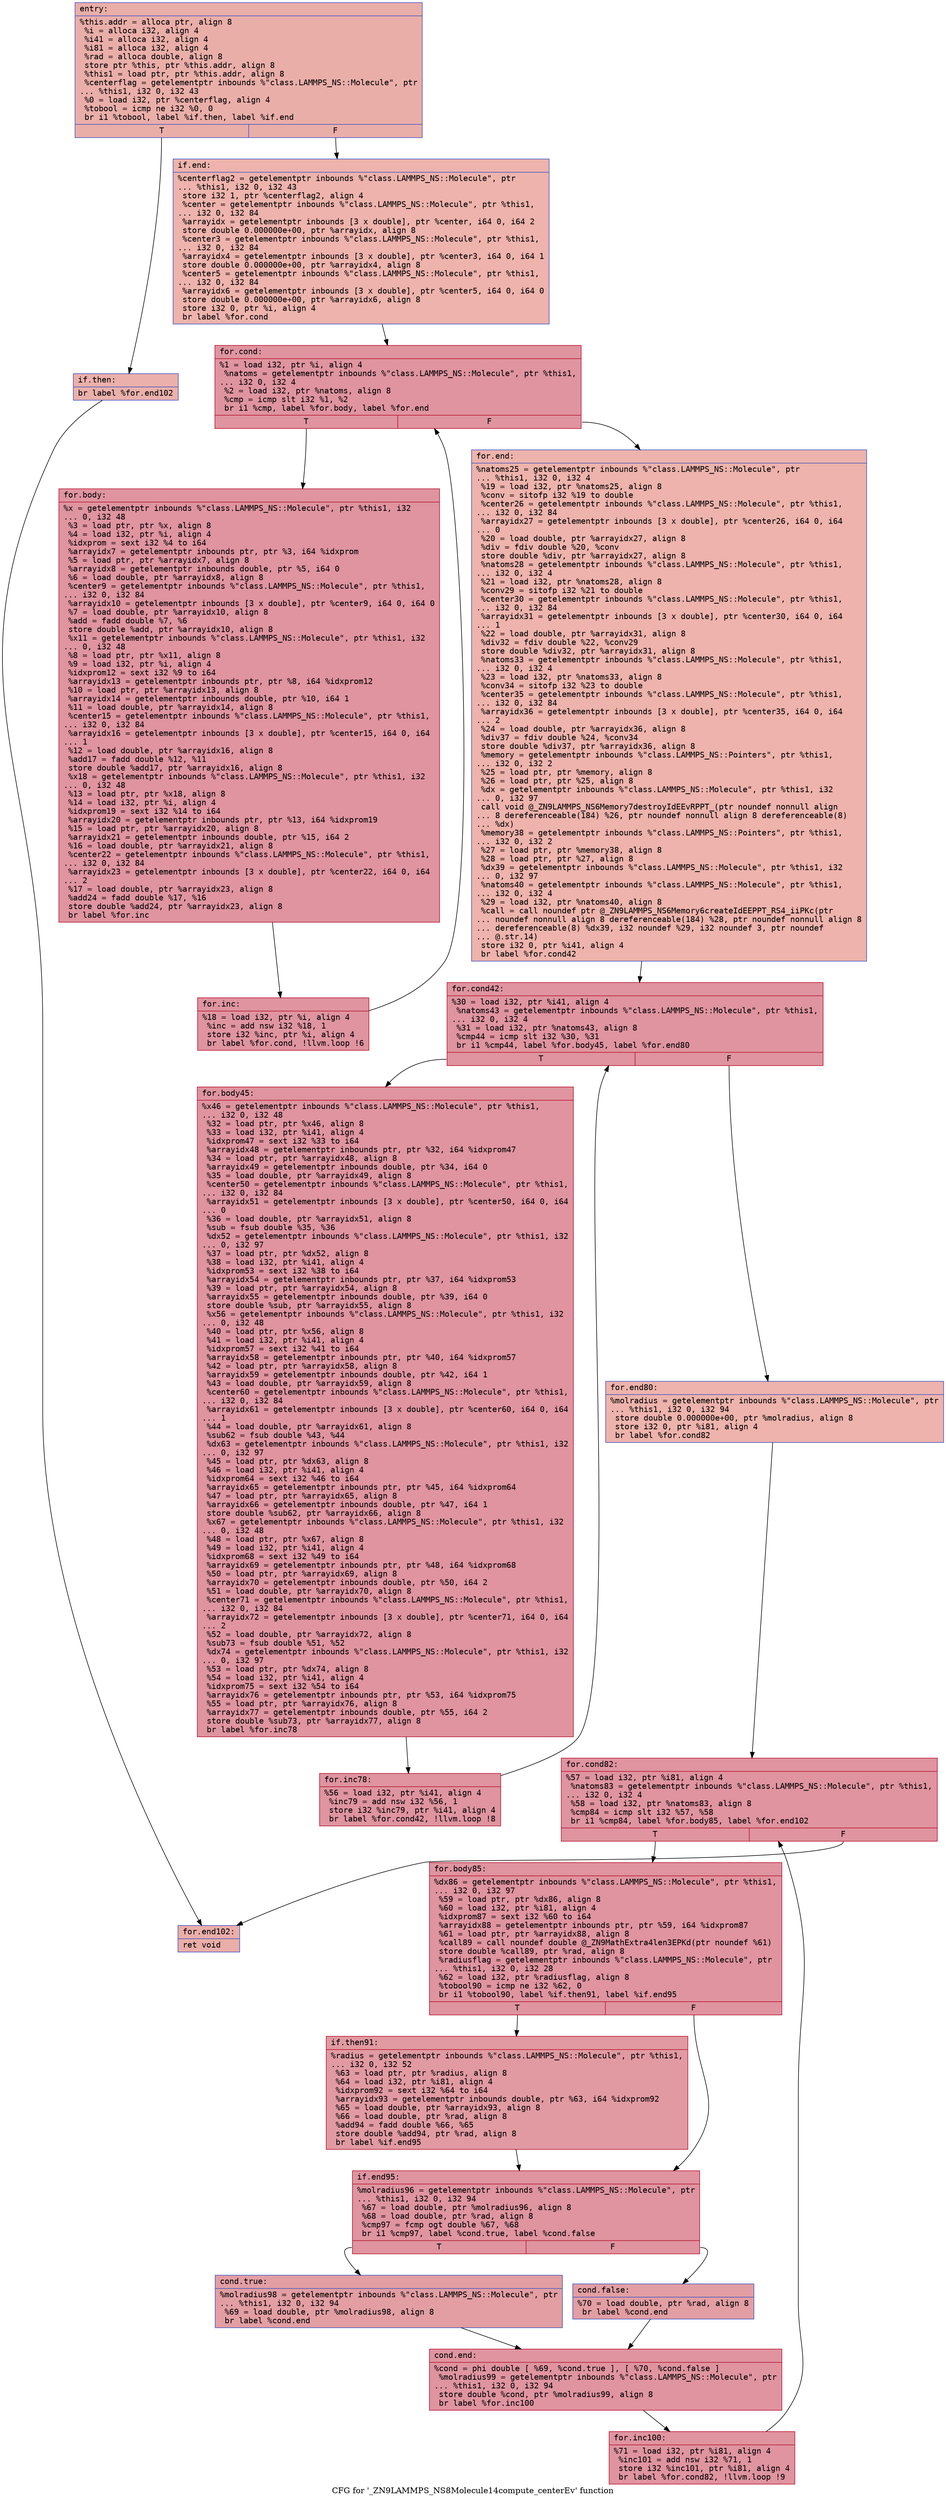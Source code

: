digraph "CFG for '_ZN9LAMMPS_NS8Molecule14compute_centerEv' function" {
	label="CFG for '_ZN9LAMMPS_NS8Molecule14compute_centerEv' function";

	Node0x558e608793a0 [shape=record,color="#3d50c3ff", style=filled, fillcolor="#d0473d70" fontname="Courier",label="{entry:\l|  %this.addr = alloca ptr, align 8\l  %i = alloca i32, align 4\l  %i41 = alloca i32, align 4\l  %i81 = alloca i32, align 4\l  %rad = alloca double, align 8\l  store ptr %this, ptr %this.addr, align 8\l  %this1 = load ptr, ptr %this.addr, align 8\l  %centerflag = getelementptr inbounds %\"class.LAMMPS_NS::Molecule\", ptr\l... %this1, i32 0, i32 43\l  %0 = load i32, ptr %centerflag, align 4\l  %tobool = icmp ne i32 %0, 0\l  br i1 %tobool, label %if.then, label %if.end\l|{<s0>T|<s1>F}}"];
	Node0x558e608793a0:s0 -> Node0x558e608799e0[tooltip="entry -> if.then\nProbability 62.50%" ];
	Node0x558e608793a0:s1 -> Node0x558e60879a50[tooltip="entry -> if.end\nProbability 37.50%" ];
	Node0x558e608799e0 [shape=record,color="#3d50c3ff", style=filled, fillcolor="#d24b4070" fontname="Courier",label="{if.then:\l|  br label %for.end102\l}"];
	Node0x558e608799e0 -> Node0x558e60879b70[tooltip="if.then -> for.end102\nProbability 100.00%" ];
	Node0x558e60879a50 [shape=record,color="#3d50c3ff", style=filled, fillcolor="#d6524470" fontname="Courier",label="{if.end:\l|  %centerflag2 = getelementptr inbounds %\"class.LAMMPS_NS::Molecule\", ptr\l... %this1, i32 0, i32 43\l  store i32 1, ptr %centerflag2, align 4\l  %center = getelementptr inbounds %\"class.LAMMPS_NS::Molecule\", ptr %this1,\l... i32 0, i32 84\l  %arrayidx = getelementptr inbounds [3 x double], ptr %center, i64 0, i64 2\l  store double 0.000000e+00, ptr %arrayidx, align 8\l  %center3 = getelementptr inbounds %\"class.LAMMPS_NS::Molecule\", ptr %this1,\l... i32 0, i32 84\l  %arrayidx4 = getelementptr inbounds [3 x double], ptr %center3, i64 0, i64 1\l  store double 0.000000e+00, ptr %arrayidx4, align 8\l  %center5 = getelementptr inbounds %\"class.LAMMPS_NS::Molecule\", ptr %this1,\l... i32 0, i32 84\l  %arrayidx6 = getelementptr inbounds [3 x double], ptr %center5, i64 0, i64 0\l  store double 0.000000e+00, ptr %arrayidx6, align 8\l  store i32 0, ptr %i, align 4\l  br label %for.cond\l}"];
	Node0x558e60879a50 -> Node0x558e6087a780[tooltip="if.end -> for.cond\nProbability 100.00%" ];
	Node0x558e6087a780 [shape=record,color="#b70d28ff", style=filled, fillcolor="#b70d2870" fontname="Courier",label="{for.cond:\l|  %1 = load i32, ptr %i, align 4\l  %natoms = getelementptr inbounds %\"class.LAMMPS_NS::Molecule\", ptr %this1,\l... i32 0, i32 4\l  %2 = load i32, ptr %natoms, align 8\l  %cmp = icmp slt i32 %1, %2\l  br i1 %cmp, label %for.body, label %for.end\l|{<s0>T|<s1>F}}"];
	Node0x558e6087a780:s0 -> Node0x558e6087ab00[tooltip="for.cond -> for.body\nProbability 96.88%" ];
	Node0x558e6087a780:s1 -> Node0x558e6087ab80[tooltip="for.cond -> for.end\nProbability 3.12%" ];
	Node0x558e6087ab00 [shape=record,color="#b70d28ff", style=filled, fillcolor="#b70d2870" fontname="Courier",label="{for.body:\l|  %x = getelementptr inbounds %\"class.LAMMPS_NS::Molecule\", ptr %this1, i32\l... 0, i32 48\l  %3 = load ptr, ptr %x, align 8\l  %4 = load i32, ptr %i, align 4\l  %idxprom = sext i32 %4 to i64\l  %arrayidx7 = getelementptr inbounds ptr, ptr %3, i64 %idxprom\l  %5 = load ptr, ptr %arrayidx7, align 8\l  %arrayidx8 = getelementptr inbounds double, ptr %5, i64 0\l  %6 = load double, ptr %arrayidx8, align 8\l  %center9 = getelementptr inbounds %\"class.LAMMPS_NS::Molecule\", ptr %this1,\l... i32 0, i32 84\l  %arrayidx10 = getelementptr inbounds [3 x double], ptr %center9, i64 0, i64 0\l  %7 = load double, ptr %arrayidx10, align 8\l  %add = fadd double %7, %6\l  store double %add, ptr %arrayidx10, align 8\l  %x11 = getelementptr inbounds %\"class.LAMMPS_NS::Molecule\", ptr %this1, i32\l... 0, i32 48\l  %8 = load ptr, ptr %x11, align 8\l  %9 = load i32, ptr %i, align 4\l  %idxprom12 = sext i32 %9 to i64\l  %arrayidx13 = getelementptr inbounds ptr, ptr %8, i64 %idxprom12\l  %10 = load ptr, ptr %arrayidx13, align 8\l  %arrayidx14 = getelementptr inbounds double, ptr %10, i64 1\l  %11 = load double, ptr %arrayidx14, align 8\l  %center15 = getelementptr inbounds %\"class.LAMMPS_NS::Molecule\", ptr %this1,\l... i32 0, i32 84\l  %arrayidx16 = getelementptr inbounds [3 x double], ptr %center15, i64 0, i64\l... 1\l  %12 = load double, ptr %arrayidx16, align 8\l  %add17 = fadd double %12, %11\l  store double %add17, ptr %arrayidx16, align 8\l  %x18 = getelementptr inbounds %\"class.LAMMPS_NS::Molecule\", ptr %this1, i32\l... 0, i32 48\l  %13 = load ptr, ptr %x18, align 8\l  %14 = load i32, ptr %i, align 4\l  %idxprom19 = sext i32 %14 to i64\l  %arrayidx20 = getelementptr inbounds ptr, ptr %13, i64 %idxprom19\l  %15 = load ptr, ptr %arrayidx20, align 8\l  %arrayidx21 = getelementptr inbounds double, ptr %15, i64 2\l  %16 = load double, ptr %arrayidx21, align 8\l  %center22 = getelementptr inbounds %\"class.LAMMPS_NS::Molecule\", ptr %this1,\l... i32 0, i32 84\l  %arrayidx23 = getelementptr inbounds [3 x double], ptr %center22, i64 0, i64\l... 2\l  %17 = load double, ptr %arrayidx23, align 8\l  %add24 = fadd double %17, %16\l  store double %add24, ptr %arrayidx23, align 8\l  br label %for.inc\l}"];
	Node0x558e6087ab00 -> Node0x558e6087c880[tooltip="for.body -> for.inc\nProbability 100.00%" ];
	Node0x558e6087c880 [shape=record,color="#b70d28ff", style=filled, fillcolor="#b70d2870" fontname="Courier",label="{for.inc:\l|  %18 = load i32, ptr %i, align 4\l  %inc = add nsw i32 %18, 1\l  store i32 %inc, ptr %i, align 4\l  br label %for.cond, !llvm.loop !6\l}"];
	Node0x558e6087c880 -> Node0x558e6087a780[tooltip="for.inc -> for.cond\nProbability 100.00%" ];
	Node0x558e6087ab80 [shape=record,color="#3d50c3ff", style=filled, fillcolor="#d6524470" fontname="Courier",label="{for.end:\l|  %natoms25 = getelementptr inbounds %\"class.LAMMPS_NS::Molecule\", ptr\l... %this1, i32 0, i32 4\l  %19 = load i32, ptr %natoms25, align 8\l  %conv = sitofp i32 %19 to double\l  %center26 = getelementptr inbounds %\"class.LAMMPS_NS::Molecule\", ptr %this1,\l... i32 0, i32 84\l  %arrayidx27 = getelementptr inbounds [3 x double], ptr %center26, i64 0, i64\l... 0\l  %20 = load double, ptr %arrayidx27, align 8\l  %div = fdiv double %20, %conv\l  store double %div, ptr %arrayidx27, align 8\l  %natoms28 = getelementptr inbounds %\"class.LAMMPS_NS::Molecule\", ptr %this1,\l... i32 0, i32 4\l  %21 = load i32, ptr %natoms28, align 8\l  %conv29 = sitofp i32 %21 to double\l  %center30 = getelementptr inbounds %\"class.LAMMPS_NS::Molecule\", ptr %this1,\l... i32 0, i32 84\l  %arrayidx31 = getelementptr inbounds [3 x double], ptr %center30, i64 0, i64\l... 1\l  %22 = load double, ptr %arrayidx31, align 8\l  %div32 = fdiv double %22, %conv29\l  store double %div32, ptr %arrayidx31, align 8\l  %natoms33 = getelementptr inbounds %\"class.LAMMPS_NS::Molecule\", ptr %this1,\l... i32 0, i32 4\l  %23 = load i32, ptr %natoms33, align 8\l  %conv34 = sitofp i32 %23 to double\l  %center35 = getelementptr inbounds %\"class.LAMMPS_NS::Molecule\", ptr %this1,\l... i32 0, i32 84\l  %arrayidx36 = getelementptr inbounds [3 x double], ptr %center35, i64 0, i64\l... 2\l  %24 = load double, ptr %arrayidx36, align 8\l  %div37 = fdiv double %24, %conv34\l  store double %div37, ptr %arrayidx36, align 8\l  %memory = getelementptr inbounds %\"class.LAMMPS_NS::Pointers\", ptr %this1,\l... i32 0, i32 2\l  %25 = load ptr, ptr %memory, align 8\l  %26 = load ptr, ptr %25, align 8\l  %dx = getelementptr inbounds %\"class.LAMMPS_NS::Molecule\", ptr %this1, i32\l... 0, i32 97\l  call void @_ZN9LAMMPS_NS6Memory7destroyIdEEvRPPT_(ptr noundef nonnull align\l... 8 dereferenceable(184) %26, ptr noundef nonnull align 8 dereferenceable(8)\l... %dx)\l  %memory38 = getelementptr inbounds %\"class.LAMMPS_NS::Pointers\", ptr %this1,\l... i32 0, i32 2\l  %27 = load ptr, ptr %memory38, align 8\l  %28 = load ptr, ptr %27, align 8\l  %dx39 = getelementptr inbounds %\"class.LAMMPS_NS::Molecule\", ptr %this1, i32\l... 0, i32 97\l  %natoms40 = getelementptr inbounds %\"class.LAMMPS_NS::Molecule\", ptr %this1,\l... i32 0, i32 4\l  %29 = load i32, ptr %natoms40, align 8\l  %call = call noundef ptr @_ZN9LAMMPS_NS6Memory6createIdEEPPT_RS4_iiPKc(ptr\l... noundef nonnull align 8 dereferenceable(184) %28, ptr noundef nonnull align 8\l... dereferenceable(8) %dx39, i32 noundef %29, i32 noundef 3, ptr noundef\l... @.str.14)\l  store i32 0, ptr %i41, align 4\l  br label %for.cond42\l}"];
	Node0x558e6087ab80 -> Node0x558e6087ebe0[tooltip="for.end -> for.cond42\nProbability 100.00%" ];
	Node0x558e6087ebe0 [shape=record,color="#b70d28ff", style=filled, fillcolor="#b70d2870" fontname="Courier",label="{for.cond42:\l|  %30 = load i32, ptr %i41, align 4\l  %natoms43 = getelementptr inbounds %\"class.LAMMPS_NS::Molecule\", ptr %this1,\l... i32 0, i32 4\l  %31 = load i32, ptr %natoms43, align 8\l  %cmp44 = icmp slt i32 %30, %31\l  br i1 %cmp44, label %for.body45, label %for.end80\l|{<s0>T|<s1>F}}"];
	Node0x558e6087ebe0:s0 -> Node0x558e6087ef20[tooltip="for.cond42 -> for.body45\nProbability 96.88%" ];
	Node0x558e6087ebe0:s1 -> Node0x558e6087efa0[tooltip="for.cond42 -> for.end80\nProbability 3.12%" ];
	Node0x558e6087ef20 [shape=record,color="#b70d28ff", style=filled, fillcolor="#b70d2870" fontname="Courier",label="{for.body45:\l|  %x46 = getelementptr inbounds %\"class.LAMMPS_NS::Molecule\", ptr %this1,\l... i32 0, i32 48\l  %32 = load ptr, ptr %x46, align 8\l  %33 = load i32, ptr %i41, align 4\l  %idxprom47 = sext i32 %33 to i64\l  %arrayidx48 = getelementptr inbounds ptr, ptr %32, i64 %idxprom47\l  %34 = load ptr, ptr %arrayidx48, align 8\l  %arrayidx49 = getelementptr inbounds double, ptr %34, i64 0\l  %35 = load double, ptr %arrayidx49, align 8\l  %center50 = getelementptr inbounds %\"class.LAMMPS_NS::Molecule\", ptr %this1,\l... i32 0, i32 84\l  %arrayidx51 = getelementptr inbounds [3 x double], ptr %center50, i64 0, i64\l... 0\l  %36 = load double, ptr %arrayidx51, align 8\l  %sub = fsub double %35, %36\l  %dx52 = getelementptr inbounds %\"class.LAMMPS_NS::Molecule\", ptr %this1, i32\l... 0, i32 97\l  %37 = load ptr, ptr %dx52, align 8\l  %38 = load i32, ptr %i41, align 4\l  %idxprom53 = sext i32 %38 to i64\l  %arrayidx54 = getelementptr inbounds ptr, ptr %37, i64 %idxprom53\l  %39 = load ptr, ptr %arrayidx54, align 8\l  %arrayidx55 = getelementptr inbounds double, ptr %39, i64 0\l  store double %sub, ptr %arrayidx55, align 8\l  %x56 = getelementptr inbounds %\"class.LAMMPS_NS::Molecule\", ptr %this1, i32\l... 0, i32 48\l  %40 = load ptr, ptr %x56, align 8\l  %41 = load i32, ptr %i41, align 4\l  %idxprom57 = sext i32 %41 to i64\l  %arrayidx58 = getelementptr inbounds ptr, ptr %40, i64 %idxprom57\l  %42 = load ptr, ptr %arrayidx58, align 8\l  %arrayidx59 = getelementptr inbounds double, ptr %42, i64 1\l  %43 = load double, ptr %arrayidx59, align 8\l  %center60 = getelementptr inbounds %\"class.LAMMPS_NS::Molecule\", ptr %this1,\l... i32 0, i32 84\l  %arrayidx61 = getelementptr inbounds [3 x double], ptr %center60, i64 0, i64\l... 1\l  %44 = load double, ptr %arrayidx61, align 8\l  %sub62 = fsub double %43, %44\l  %dx63 = getelementptr inbounds %\"class.LAMMPS_NS::Molecule\", ptr %this1, i32\l... 0, i32 97\l  %45 = load ptr, ptr %dx63, align 8\l  %46 = load i32, ptr %i41, align 4\l  %idxprom64 = sext i32 %46 to i64\l  %arrayidx65 = getelementptr inbounds ptr, ptr %45, i64 %idxprom64\l  %47 = load ptr, ptr %arrayidx65, align 8\l  %arrayidx66 = getelementptr inbounds double, ptr %47, i64 1\l  store double %sub62, ptr %arrayidx66, align 8\l  %x67 = getelementptr inbounds %\"class.LAMMPS_NS::Molecule\", ptr %this1, i32\l... 0, i32 48\l  %48 = load ptr, ptr %x67, align 8\l  %49 = load i32, ptr %i41, align 4\l  %idxprom68 = sext i32 %49 to i64\l  %arrayidx69 = getelementptr inbounds ptr, ptr %48, i64 %idxprom68\l  %50 = load ptr, ptr %arrayidx69, align 8\l  %arrayidx70 = getelementptr inbounds double, ptr %50, i64 2\l  %51 = load double, ptr %arrayidx70, align 8\l  %center71 = getelementptr inbounds %\"class.LAMMPS_NS::Molecule\", ptr %this1,\l... i32 0, i32 84\l  %arrayidx72 = getelementptr inbounds [3 x double], ptr %center71, i64 0, i64\l... 2\l  %52 = load double, ptr %arrayidx72, align 8\l  %sub73 = fsub double %51, %52\l  %dx74 = getelementptr inbounds %\"class.LAMMPS_NS::Molecule\", ptr %this1, i32\l... 0, i32 97\l  %53 = load ptr, ptr %dx74, align 8\l  %54 = load i32, ptr %i41, align 4\l  %idxprom75 = sext i32 %54 to i64\l  %arrayidx76 = getelementptr inbounds ptr, ptr %53, i64 %idxprom75\l  %55 = load ptr, ptr %arrayidx76, align 8\l  %arrayidx77 = getelementptr inbounds double, ptr %55, i64 2\l  store double %sub73, ptr %arrayidx77, align 8\l  br label %for.inc78\l}"];
	Node0x558e6087ef20 -> Node0x558e60882730[tooltip="for.body45 -> for.inc78\nProbability 100.00%" ];
	Node0x558e60882730 [shape=record,color="#b70d28ff", style=filled, fillcolor="#b70d2870" fontname="Courier",label="{for.inc78:\l|  %56 = load i32, ptr %i41, align 4\l  %inc79 = add nsw i32 %56, 1\l  store i32 %inc79, ptr %i41, align 4\l  br label %for.cond42, !llvm.loop !8\l}"];
	Node0x558e60882730 -> Node0x558e6087ebe0[tooltip="for.inc78 -> for.cond42\nProbability 100.00%" ];
	Node0x558e6087efa0 [shape=record,color="#3d50c3ff", style=filled, fillcolor="#d6524470" fontname="Courier",label="{for.end80:\l|  %molradius = getelementptr inbounds %\"class.LAMMPS_NS::Molecule\", ptr\l... %this1, i32 0, i32 94\l  store double 0.000000e+00, ptr %molradius, align 8\l  store i32 0, ptr %i81, align 4\l  br label %for.cond82\l}"];
	Node0x558e6087efa0 -> Node0x558e60882d60[tooltip="for.end80 -> for.cond82\nProbability 100.00%" ];
	Node0x558e60882d60 [shape=record,color="#b70d28ff", style=filled, fillcolor="#b70d2870" fontname="Courier",label="{for.cond82:\l|  %57 = load i32, ptr %i81, align 4\l  %natoms83 = getelementptr inbounds %\"class.LAMMPS_NS::Molecule\", ptr %this1,\l... i32 0, i32 4\l  %58 = load i32, ptr %natoms83, align 8\l  %cmp84 = icmp slt i32 %57, %58\l  br i1 %cmp84, label %for.body85, label %for.end102\l|{<s0>T|<s1>F}}"];
	Node0x558e60882d60:s0 -> Node0x558e608830f0[tooltip="for.cond82 -> for.body85\nProbability 96.88%" ];
	Node0x558e60882d60:s1 -> Node0x558e60879b70[tooltip="for.cond82 -> for.end102\nProbability 3.12%" ];
	Node0x558e608830f0 [shape=record,color="#b70d28ff", style=filled, fillcolor="#b70d2870" fontname="Courier",label="{for.body85:\l|  %dx86 = getelementptr inbounds %\"class.LAMMPS_NS::Molecule\", ptr %this1,\l... i32 0, i32 97\l  %59 = load ptr, ptr %dx86, align 8\l  %60 = load i32, ptr %i81, align 4\l  %idxprom87 = sext i32 %60 to i64\l  %arrayidx88 = getelementptr inbounds ptr, ptr %59, i64 %idxprom87\l  %61 = load ptr, ptr %arrayidx88, align 8\l  %call89 = call noundef double @_ZN9MathExtra4len3EPKd(ptr noundef %61)\l  store double %call89, ptr %rad, align 8\l  %radiusflag = getelementptr inbounds %\"class.LAMMPS_NS::Molecule\", ptr\l... %this1, i32 0, i32 28\l  %62 = load i32, ptr %radiusflag, align 8\l  %tobool90 = icmp ne i32 %62, 0\l  br i1 %tobool90, label %if.then91, label %if.end95\l|{<s0>T|<s1>F}}"];
	Node0x558e608830f0:s0 -> Node0x558e60883a70[tooltip="for.body85 -> if.then91\nProbability 62.50%" ];
	Node0x558e608830f0:s1 -> Node0x558e60883af0[tooltip="for.body85 -> if.end95\nProbability 37.50%" ];
	Node0x558e60883a70 [shape=record,color="#b70d28ff", style=filled, fillcolor="#bb1b2c70" fontname="Courier",label="{if.then91:\l|  %radius = getelementptr inbounds %\"class.LAMMPS_NS::Molecule\", ptr %this1,\l... i32 0, i32 52\l  %63 = load ptr, ptr %radius, align 8\l  %64 = load i32, ptr %i81, align 4\l  %idxprom92 = sext i32 %64 to i64\l  %arrayidx93 = getelementptr inbounds double, ptr %63, i64 %idxprom92\l  %65 = load double, ptr %arrayidx93, align 8\l  %66 = load double, ptr %rad, align 8\l  %add94 = fadd double %66, %65\l  store double %add94, ptr %rad, align 8\l  br label %if.end95\l}"];
	Node0x558e60883a70 -> Node0x558e60883af0[tooltip="if.then91 -> if.end95\nProbability 100.00%" ];
	Node0x558e60883af0 [shape=record,color="#b70d28ff", style=filled, fillcolor="#b70d2870" fontname="Courier",label="{if.end95:\l|  %molradius96 = getelementptr inbounds %\"class.LAMMPS_NS::Molecule\", ptr\l... %this1, i32 0, i32 94\l  %67 = load double, ptr %molradius96, align 8\l  %68 = load double, ptr %rad, align 8\l  %cmp97 = fcmp ogt double %67, %68\l  br i1 %cmp97, label %cond.true, label %cond.false\l|{<s0>T|<s1>F}}"];
	Node0x558e60883af0:s0 -> Node0x558e608844d0[tooltip="if.end95 -> cond.true\nProbability 50.00%" ];
	Node0x558e60883af0:s1 -> Node0x558e60884550[tooltip="if.end95 -> cond.false\nProbability 50.00%" ];
	Node0x558e608844d0 [shape=record,color="#3d50c3ff", style=filled, fillcolor="#be242e70" fontname="Courier",label="{cond.true:\l|  %molradius98 = getelementptr inbounds %\"class.LAMMPS_NS::Molecule\", ptr\l... %this1, i32 0, i32 94\l  %69 = load double, ptr %molradius98, align 8\l  br label %cond.end\l}"];
	Node0x558e608844d0 -> Node0x558e608847f0[tooltip="cond.true -> cond.end\nProbability 100.00%" ];
	Node0x558e60884550 [shape=record,color="#3d50c3ff", style=filled, fillcolor="#be242e70" fontname="Courier",label="{cond.false:\l|  %70 = load double, ptr %rad, align 8\l  br label %cond.end\l}"];
	Node0x558e60884550 -> Node0x558e608847f0[tooltip="cond.false -> cond.end\nProbability 100.00%" ];
	Node0x558e608847f0 [shape=record,color="#b70d28ff", style=filled, fillcolor="#b70d2870" fontname="Courier",label="{cond.end:\l|  %cond = phi double [ %69, %cond.true ], [ %70, %cond.false ]\l  %molradius99 = getelementptr inbounds %\"class.LAMMPS_NS::Molecule\", ptr\l... %this1, i32 0, i32 94\l  store double %cond, ptr %molradius99, align 8\l  br label %for.inc100\l}"];
	Node0x558e608847f0 -> Node0x558e60884b80[tooltip="cond.end -> for.inc100\nProbability 100.00%" ];
	Node0x558e60884b80 [shape=record,color="#b70d28ff", style=filled, fillcolor="#b70d2870" fontname="Courier",label="{for.inc100:\l|  %71 = load i32, ptr %i81, align 4\l  %inc101 = add nsw i32 %71, 1\l  store i32 %inc101, ptr %i81, align 4\l  br label %for.cond82, !llvm.loop !9\l}"];
	Node0x558e60884b80 -> Node0x558e60882d60[tooltip="for.inc100 -> for.cond82\nProbability 100.00%" ];
	Node0x558e60879b70 [shape=record,color="#3d50c3ff", style=filled, fillcolor="#d0473d70" fontname="Courier",label="{for.end102:\l|  ret void\l}"];
}
